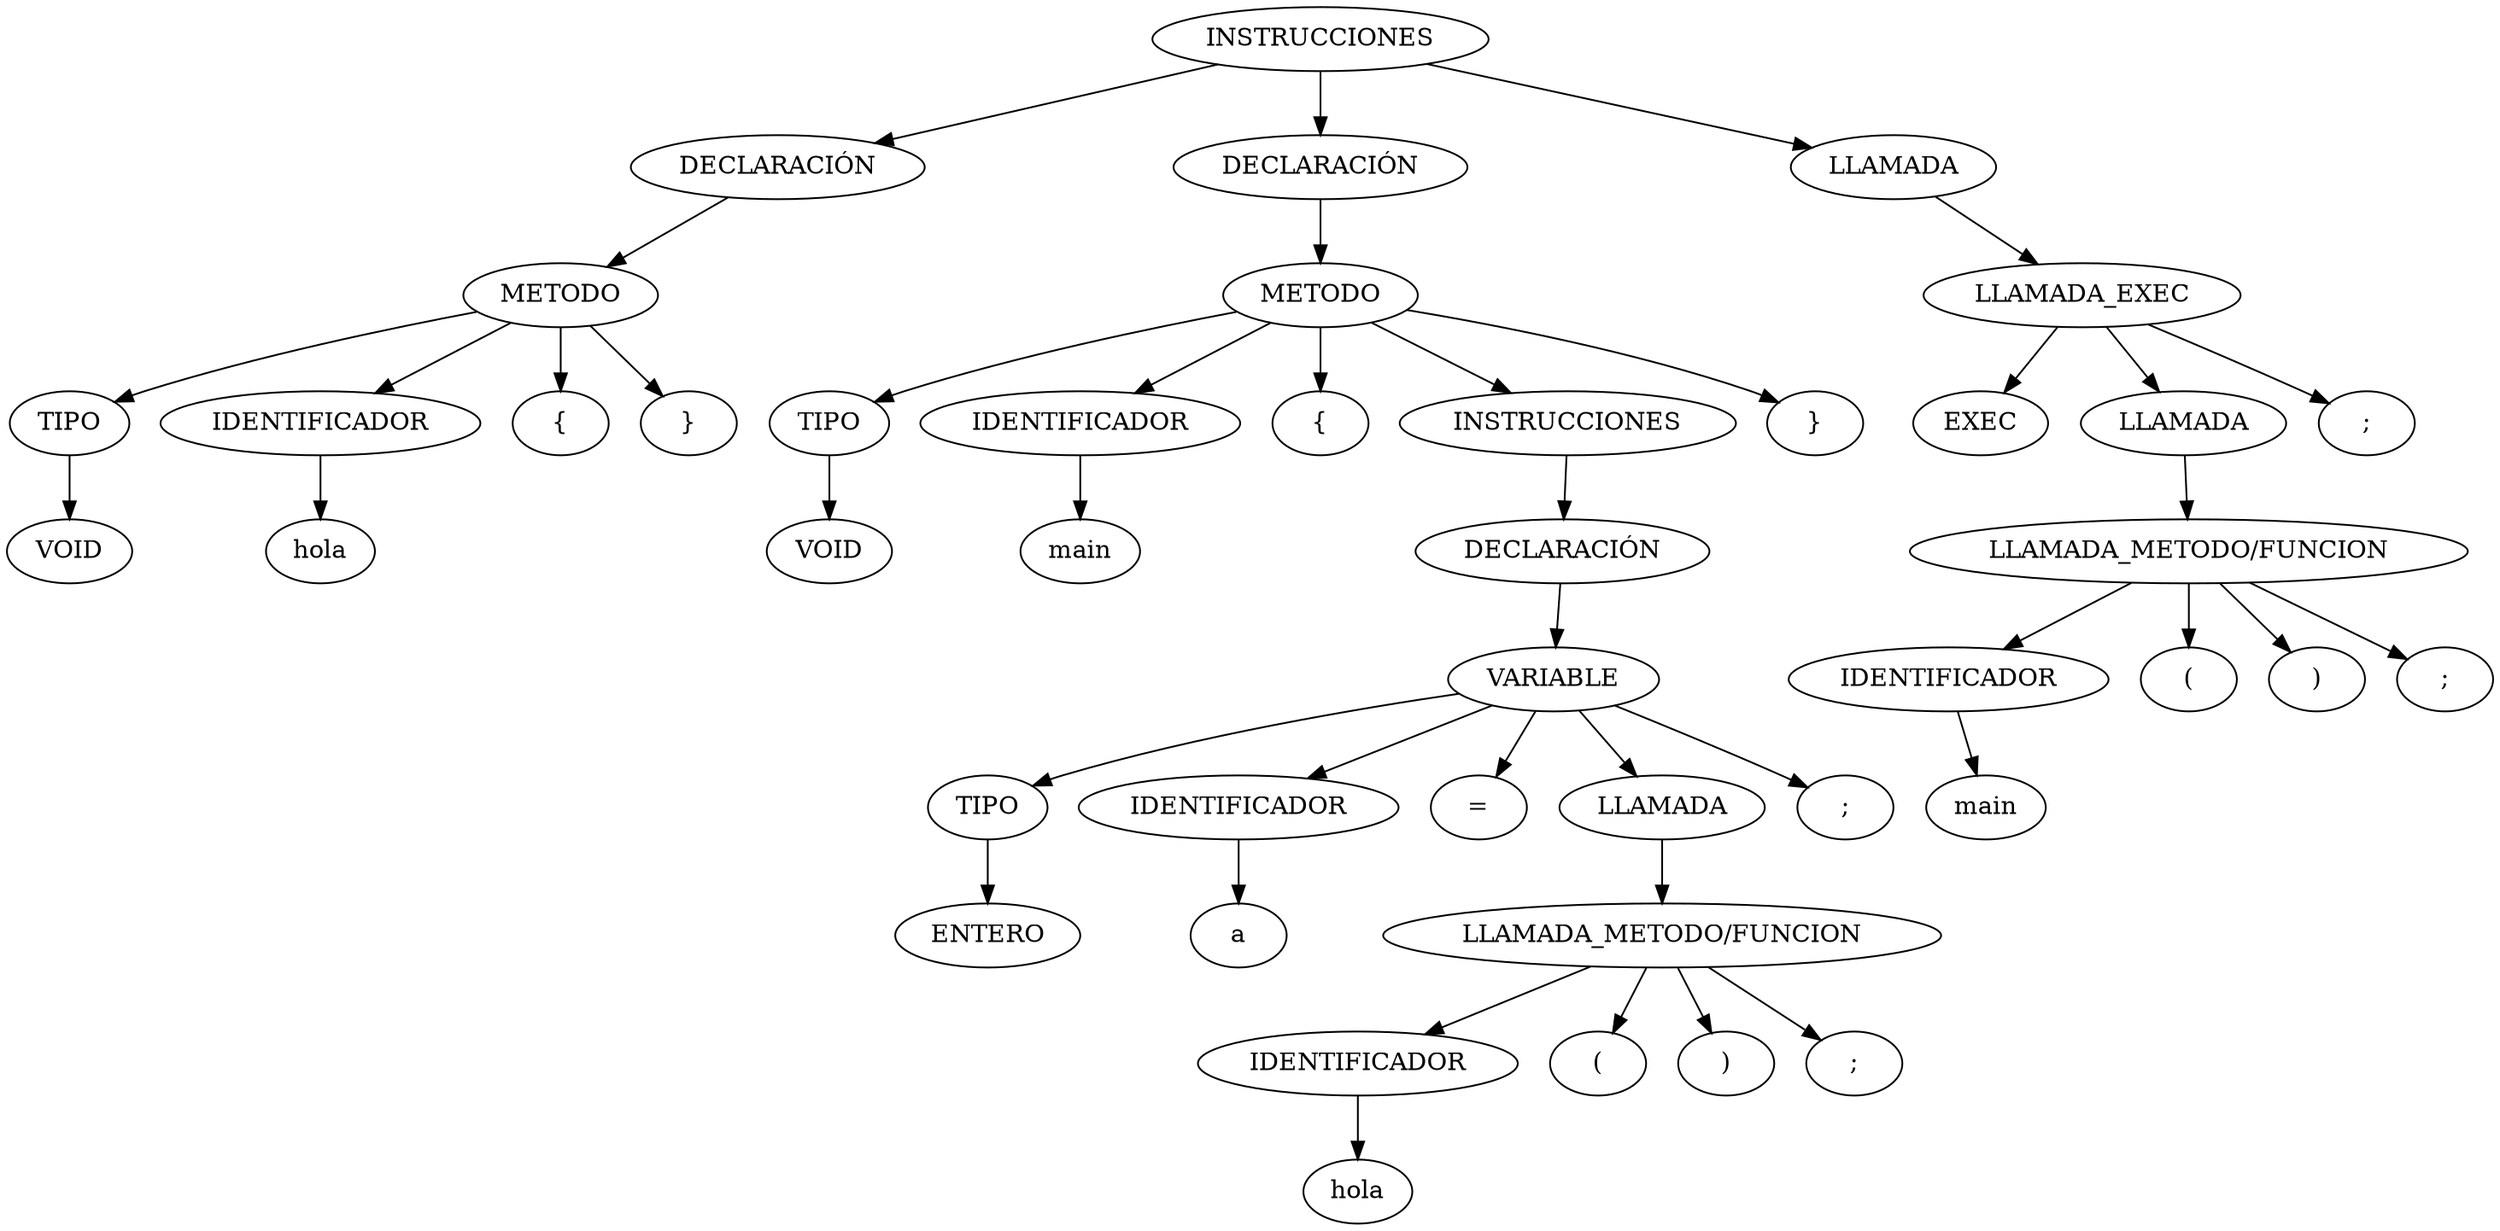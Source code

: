 digraph {
n0[label="INSTRUCCIONES"];
n1[label="DECLARACIÓN"];
n0->n1;
n2[label="METODO"];
n1->n2;
n3[label="TIPO"];
n2->n3;
n4[label="VOID"];
n3->n4;
n5[label="IDENTIFICADOR"];
n2->n5;
n6[label="hola"];
n5->n6;
n7[label="{"];
n2->n7;
n8[label="}"];
n2->n8;
n9[label="DECLARACIÓN"];
n0->n9;
n10[label="METODO"];
n9->n10;
n11[label="TIPO"];
n10->n11;
n12[label="VOID"];
n11->n12;
n13[label="IDENTIFICADOR"];
n10->n13;
n14[label="main"];
n13->n14;
n15[label="{"];
n10->n15;
n16[label="INSTRUCCIONES"];
n10->n16;
n17[label="DECLARACIÓN"];
n16->n17;
n18[label="VARIABLE"];
n17->n18;
n19[label="TIPO"];
n18->n19;
n20[label="ENTERO"];
n19->n20;
n21[label="IDENTIFICADOR"];
n18->n21;
n22[label="a"];
n21->n22;
n23[label="="];
n18->n23;
n24[label="LLAMADA"];
n18->n24;
n25[label="LLAMADA_METODO/FUNCION"];
n24->n25;
n26[label="IDENTIFICADOR"];
n25->n26;
n27[label="hola"];
n26->n27;
n28[label="("];
n25->n28;
n29[label=")"];
n25->n29;
n30[label=";"];
n25->n30;
n31[label=";"];
n18->n31;
n32[label="}"];
n10->n32;
n33[label="LLAMADA"];
n0->n33;
n34[label="LLAMADA_EXEC"];
n33->n34;
n35[label="EXEC"];
n34->n35;
n36[label="LLAMADA"];
n34->n36;
n37[label="LLAMADA_METODO/FUNCION"];
n36->n37;
n38[label="IDENTIFICADOR"];
n37->n38;
n39[label="main"];
n38->n39;
n40[label="("];
n37->n40;
n41[label=")"];
n37->n41;
n42[label=";"];
n37->n42;
n43[label=";"];
n34->n43;
}